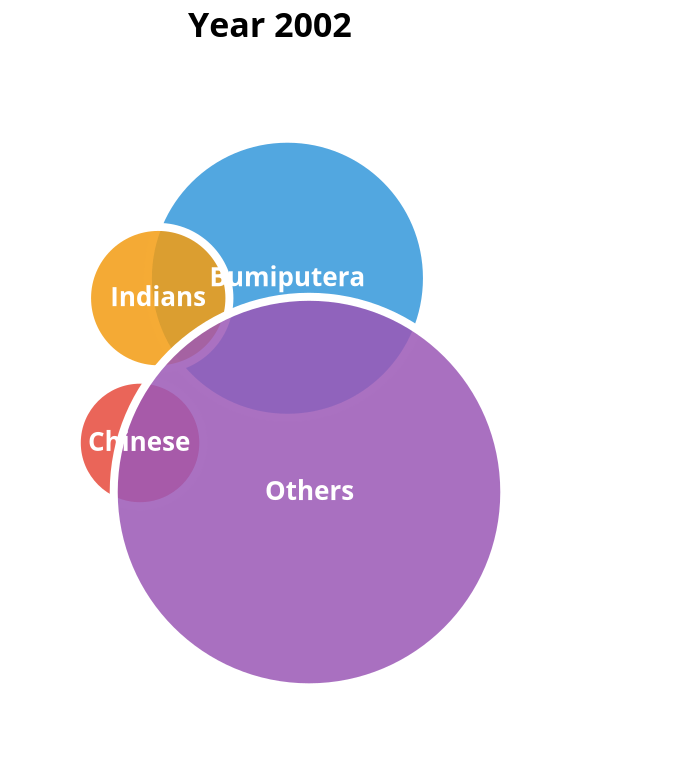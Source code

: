 {
  "$schema": "https://vega.github.io/schema/vega/v6.json",
  "description": "Packed bubble chart showing poverty incidence by ethnicity (2002)",
  "width": 350,
  "height": 380,

  "signals": [
    {"name": "cx", "update": "width/2-40"},
    {"name": "cy", "update": "200"}
  ],
  "data": [
    {
      "name": "table",
      "values": [
        {"ethnic": "Bumiputera", "poverty": 7.3},
        {"ethnic": "Chinese", "poverty": 1.5},
        {"ethnic": "Indians", "poverty": 1.9},
        {"ethnic": "Others", "poverty": 14.3}
      ]
    }
  ],
  "scales": [
    {
      "name": "size",
      "domain": [0, 15],
      "range": [0, 40000]  
    },
    {
      "name": "color",
      "type": "ordinal",
      "domain": ["Bumiputera", "Chinese", "Indians", "Others"],
      "range": ["#3498db", "#e74c3c", "#f39c12", "#9b59b6"]
    }
  ],
  "marks": [
    {
      "type": "text",
      "encode": {
        "enter": {
          "x": {"signal": "width/2-40"},
          "y": {"value": 5.5},
          "text": {"value": "Year 2002"},
          "align": {"value": "center"},
          "baseline": {"value": "top"},
          "fontSize": {"value": 17},
          "fontWeight": {"value": "bold"}, 
          "font": {"value": "Open Sans"}
        }
      }
    },
    {
      "name": "nodes",
      "type": "symbol",
      "from": {"data": "table"},
      "encode": {
        "enter": {
          "fill": {"scale": "color", "field": "ethnic"},
          "xfocus": {"signal": "cx"},
          "yfocus": {"signal": "cy"}
        },
        "update": {
          "size": {"signal": "datum.poverty", "scale": "size"},
          "stroke": {"value": "white"},
          "strokeWidth": {"value": 4},
          "fillOpacity": {"value": 0.85},
          "tooltip": {
            "signal": "{'Ethnicity': datum.ethnic, 'Poverty Rate (%)': datum.poverty}"
          }
        },
        "hover": {
          "fillOpacity": {"value": 1},
          "strokeWidth": {"value": 6}
        }
      },
      "transform": [
        {
          "type": "force",
          "iterations": 300,
          "static": false,
          "restart": true,
          "forces": [
            {
              "force": "collide",
              "iterations": 3,
              "radius": {"expr": "sqrt(datum.size)/2 + 1"}  
            },
            {"force": "center", "x": {"signal": "cx"}, "y": {"signal": "cy"}},
            {"force": "x", "x": "xfocus", "strength": 0.05},
            {"force": "y", "y": "yfocus", "strength": 0.05}
          ]
        }
      ]
    },
    {
      "type": "text",
      "from": {"data": "nodes"},
      "encode": {
        "enter": {
          "align": {"value": "center"},
          "baseline": {"value": "middle"},
          "fontSize": {"value": 13},
          "fontWeight": {"value": "bold"},
          "font": {"value": "Open Sans"},
          "fill": {"value": "white"}
        },
        "update": {
          "x": {"field": "x"},
          "y": {"field": "y"},
          "text": {"field": "datum.ethnic"}
        }
      }
    }
  ]
}